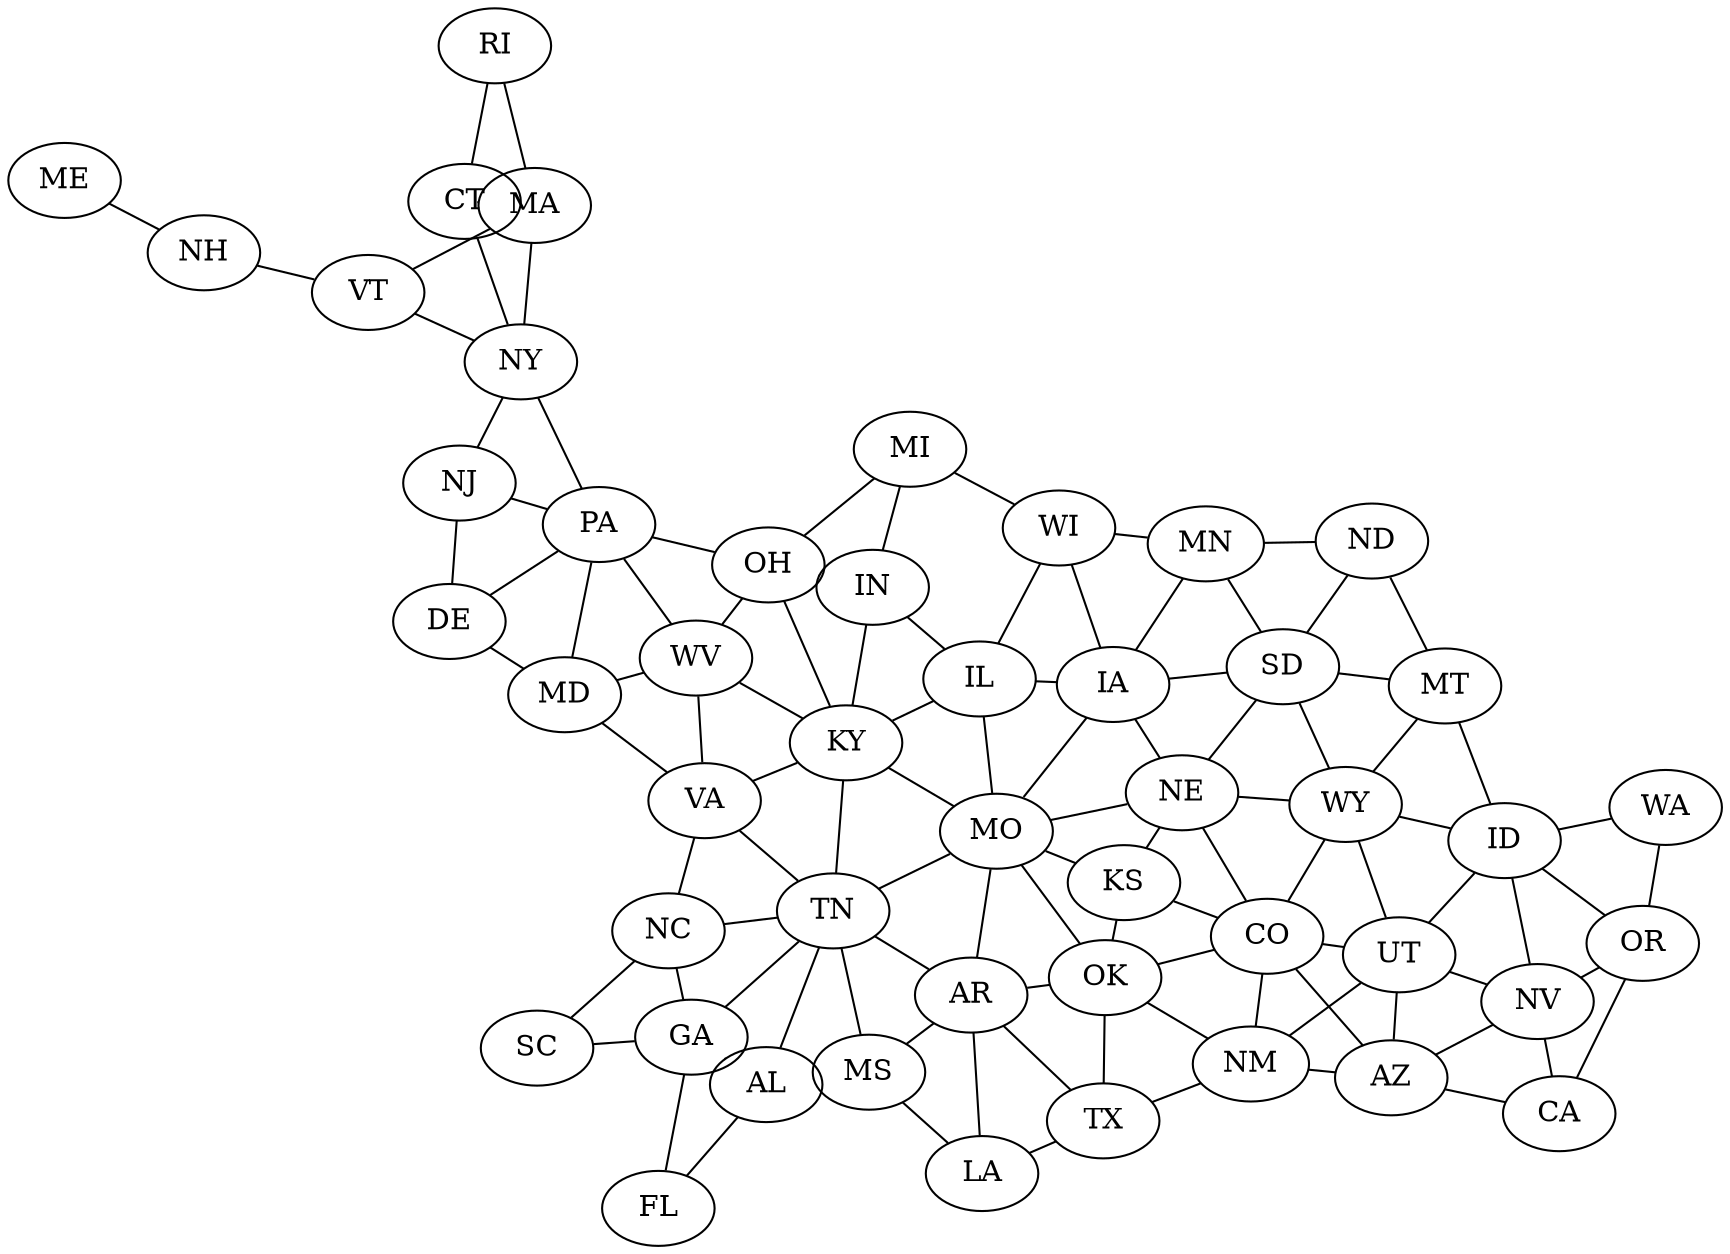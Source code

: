 // https://twitter.com/KirillOsenkov/status/1212541015019536384

graph States {
  layout=neato

  AL -- FL
  AL -- GA
  AR -- LA
  AR -- MS
  AR -- TN
  CA -- AZ
  CO -- AZ
  CO -- KS
  CO -- NE
  CO -- NM
  CO -- OK
  CT -- RI
  FL -- GA
  IA -- IL
  IA -- MO
  IA -- WI
  ID -- MT
  ID -- NV
  ID -- UT
  ID -- WY
  IL -- IN
  IL -- KY
  IN -- KY
  IN -- OH
  KS -- MO
  KS -- OK
  KY -- OH
  KY -- TN
  KY -- VA
  KY -- WV
  LA -- MS
  MA -- CT
  MA -- RI
  MD -- DE
  MI -- IN
  MI -- OH
  MN -- IA
  MN -- WI
  MO -- AR
  MO -- IL
  MO -- KY
  MO -- TN
  MS -- AL
  MS -- TN
  MT -- ND
  MT -- SD
  MT -- WY
  NC -- GA
  NC -- SC
  ND -- MN
  ND -- SD
  NE -- IA
  NE -- KS
  NE -- MO
  NH -- ME
  NJ -- DE
  NJ -- NY
  NM -- AZ
  NM -- OK
  NM -- TX
  NV -- AZ
  NV -- CA
  NV -- UT
  NY -- CT
  NY -- MA
  NY -- VT
  OH -- PA
  OH -- WV
  OK -- AR
  OK -- MO
  OK -- TX
  OR -- CA
  OR -- ID
  OR -- NV
  PA -- DE
  PA -- MD
  PA -- NJ
  PA -- NY
  PA -- WV
  SC -- GA
  SD -- IA
  SD -- MN
  SD -- NE
  TN -- AL
  TN -- GA
  TN -- NC
  TN -- VA
  TX -- AR
  TX -- LA
  UT -- AZ
  UT -- CO
  UT -- NM
  UT -- WY
  VA -- MD
  VA -- NC
  VT -- MA
  VT -- NH
  WA -- ID
  WA -- OR
  WI -- IL
  WI -- MI
  WV -- MD
  WV -- VA
  WY -- CO
  WY -- NE
  WY -- SD
}
